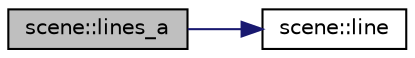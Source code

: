 digraph "scene::lines_a"
{
  edge [fontname="Helvetica",fontsize="10",labelfontname="Helvetica",labelfontsize="10"];
  node [fontname="Helvetica",fontsize="10",shape=record];
  rankdir="LR";
  Node253 [label="scene::lines_a",height=0.2,width=0.4,color="black", fillcolor="grey75", style="filled", fontcolor="black"];
  Node253 -> Node254 [color="midnightblue",fontsize="10",style="solid",fontname="Helvetica"];
  Node254 [label="scene::line",height=0.2,width=0.4,color="black", fillcolor="white", style="filled",URL="$df/db1/classscene.html#ae5ae81564026e1011c550a383f7eb2a9"];
}
